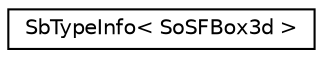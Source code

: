 digraph "Graphical Class Hierarchy"
{
 // LATEX_PDF_SIZE
  edge [fontname="Helvetica",fontsize="10",labelfontname="Helvetica",labelfontsize="10"];
  node [fontname="Helvetica",fontsize="10",shape=record];
  rankdir="LR";
  Node0 [label="SbTypeInfo\< SoSFBox3d \>",height=0.2,width=0.4,color="black", fillcolor="white", style="filled",URL="$structSbTypeInfo_3_01SoSFBox3d_01_4.html",tooltip=" "];
}

